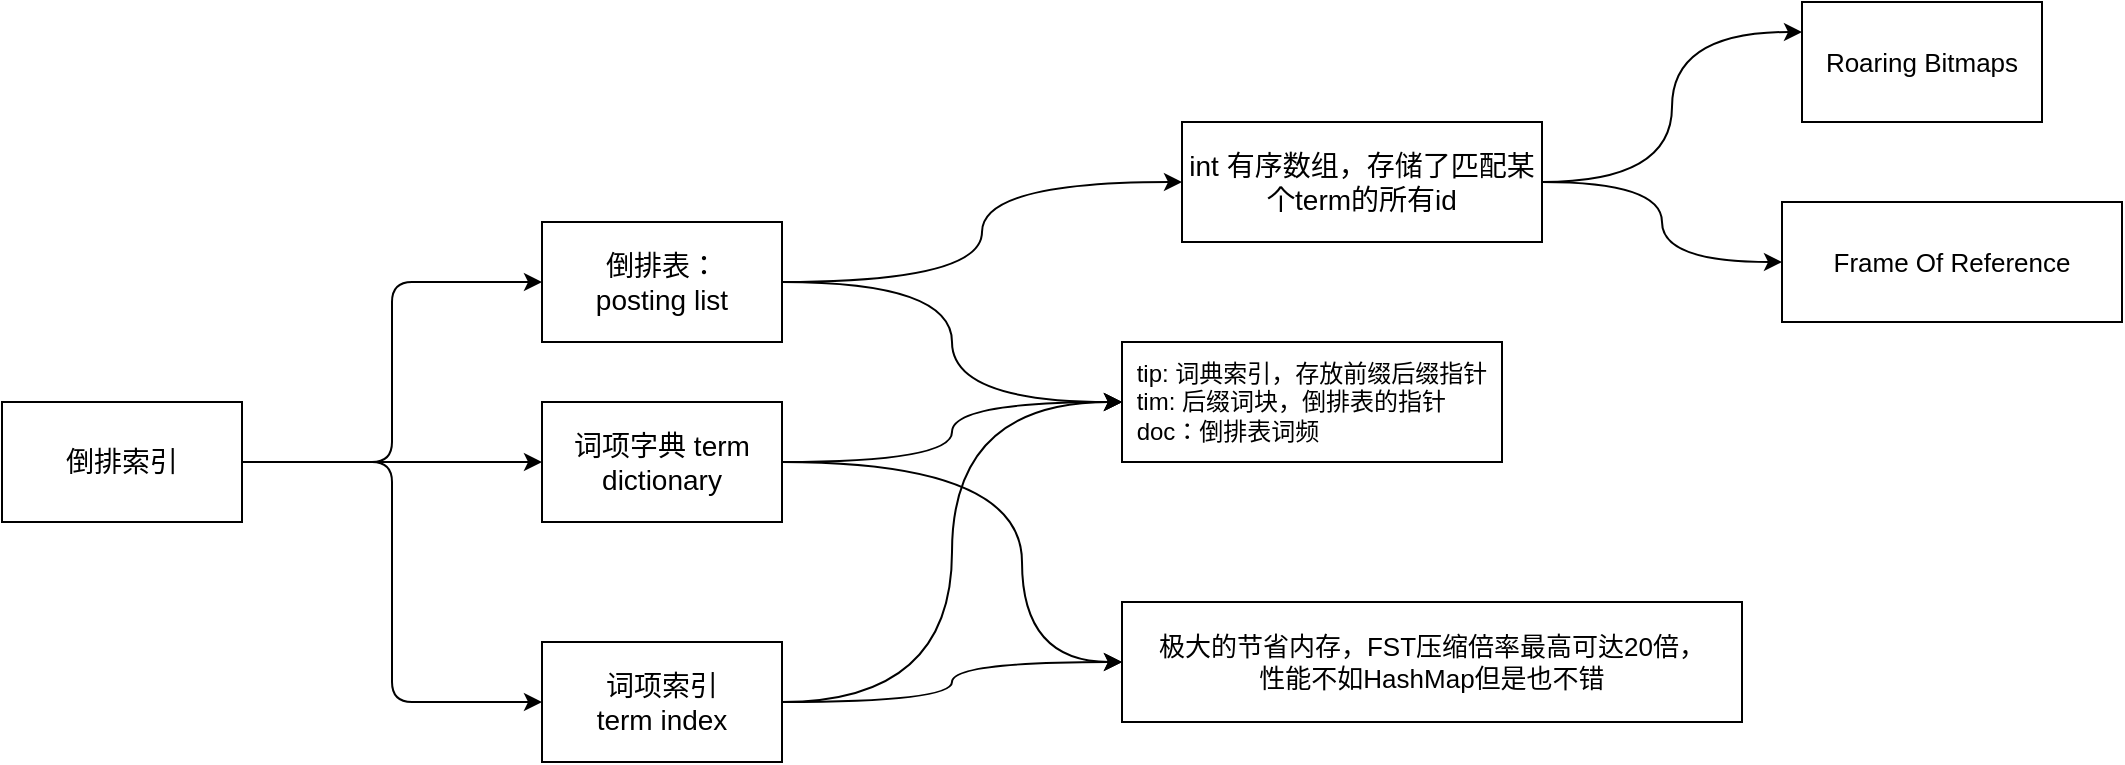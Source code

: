 <mxfile>
    <diagram id="XPbA4NGfsatSelWyZpSj" name="第 1 页">
        <mxGraphModel dx="1119" dy="899" grid="1" gridSize="10" guides="1" tooltips="1" connect="1" arrows="1" fold="1" page="1" pageScale="1" pageWidth="827" pageHeight="1169" math="0" shadow="0">
            <root>
                <mxCell id="0"/>
                <mxCell id="1" parent="0"/>
                <mxCell id="4" style="edgeStyle=elbowEdgeStyle;html=1;entryX=0;entryY=0.5;entryDx=0;entryDy=0;fontSize=14;" parent="1" source="2" target="3" edge="1">
                    <mxGeometry relative="1" as="geometry"/>
                </mxCell>
                <mxCell id="6" value="" style="edgeStyle=elbowEdgeStyle;html=1;fontSize=14;" parent="1" source="2" target="5" edge="1">
                    <mxGeometry relative="1" as="geometry"/>
                </mxCell>
                <mxCell id="8" value="" style="edgeStyle=elbowEdgeStyle;html=1;fontSize=14;" parent="1" source="2" target="7" edge="1">
                    <mxGeometry relative="1" as="geometry"/>
                </mxCell>
                <mxCell id="2" value="倒排索引" style="rounded=0;whiteSpace=wrap;html=1;fontSize=14;" parent="1" vertex="1">
                    <mxGeometry x="40" y="210" width="120" height="60" as="geometry"/>
                </mxCell>
                <mxCell id="10" value="" style="edgeStyle=orthogonalEdgeStyle;html=1;fontSize=14;curved=1;" parent="1" source="3" target="9" edge="1">
                    <mxGeometry relative="1" as="geometry"/>
                </mxCell>
                <mxCell id="15" style="edgeStyle=orthogonalEdgeStyle;html=1;fontSize=13;curved=1;" parent="1" source="3" target="11" edge="1">
                    <mxGeometry relative="1" as="geometry"/>
                </mxCell>
                <mxCell id="3" value="倒排表：&lt;br&gt;posting list" style="rounded=0;whiteSpace=wrap;html=1;fontSize=14;" parent="1" vertex="1">
                    <mxGeometry x="310" y="120" width="120" height="60" as="geometry"/>
                </mxCell>
                <mxCell id="17" style="edgeStyle=orthogonalEdgeStyle;html=1;fontSize=13;curved=1;entryX=0;entryY=0.5;entryDx=0;entryDy=0;" parent="1" source="5" target="12" edge="1">
                    <mxGeometry relative="1" as="geometry">
                        <Array as="points">
                            <mxPoint x="550" y="240"/>
                            <mxPoint x="550" y="340"/>
                        </Array>
                    </mxGeometry>
                </mxCell>
                <mxCell id="22" style="edgeStyle=orthogonalEdgeStyle;html=1;entryX=0;entryY=0.5;entryDx=0;entryDy=0;curved=1;" edge="1" parent="1" source="5" target="11">
                    <mxGeometry relative="1" as="geometry"/>
                </mxCell>
                <mxCell id="5" value="词项字典 term&lt;br&gt;dictionary" style="whiteSpace=wrap;html=1;fontSize=14;rounded=0;" parent="1" vertex="1">
                    <mxGeometry x="310" y="210" width="120" height="60" as="geometry"/>
                </mxCell>
                <mxCell id="18" style="edgeStyle=orthogonalEdgeStyle;html=1;entryX=0;entryY=0.5;entryDx=0;entryDy=0;fontSize=13;curved=1;" parent="1" source="7" target="11" edge="1">
                    <mxGeometry relative="1" as="geometry"/>
                </mxCell>
                <mxCell id="19" style="edgeStyle=orthogonalEdgeStyle;html=1;entryX=0;entryY=0.5;entryDx=0;entryDy=0;fontSize=13;curved=1;" parent="1" source="7" target="12" edge="1">
                    <mxGeometry relative="1" as="geometry"/>
                </mxCell>
                <mxCell id="7" value="词项索引&lt;br&gt;term index" style="whiteSpace=wrap;html=1;fontSize=14;rounded=0;" parent="1" vertex="1">
                    <mxGeometry x="310" y="330" width="120" height="60" as="geometry"/>
                </mxCell>
                <mxCell id="20" style="edgeStyle=orthogonalEdgeStyle;curved=1;html=1;entryX=0;entryY=0.25;entryDx=0;entryDy=0;fontSize=13;" parent="1" source="9" target="13" edge="1">
                    <mxGeometry relative="1" as="geometry"/>
                </mxCell>
                <mxCell id="21" style="edgeStyle=orthogonalEdgeStyle;curved=1;html=1;entryX=0;entryY=0.5;entryDx=0;entryDy=0;fontSize=13;" parent="1" source="9" target="14" edge="1">
                    <mxGeometry relative="1" as="geometry"/>
                </mxCell>
                <mxCell id="9" value="int 有序数组，存储了匹配某个term的所有id" style="whiteSpace=wrap;html=1;fontSize=14;rounded=0;" parent="1" vertex="1">
                    <mxGeometry x="630" y="70" width="180" height="60" as="geometry"/>
                </mxCell>
                <mxCell id="11" value="tip: 词典索引，存放前缀后缀指针&lt;br&gt;&lt;div style=&quot;text-align: left&quot;&gt;&lt;span&gt;tim: 后缀词块，倒排表的指针&lt;/span&gt;&lt;/div&gt;&lt;div style=&quot;text-align: left&quot;&gt;&lt;span&gt;doc：倒排表词频&lt;/span&gt;&lt;/div&gt;" style="rounded=0;whiteSpace=wrap;html=1;fontSize=12;" parent="1" vertex="1">
                    <mxGeometry x="600" y="180" width="190" height="60" as="geometry"/>
                </mxCell>
                <mxCell id="12" value="极大的节省内存，FST压缩倍率最高可达20倍，&lt;br&gt;性能不如HashMap但是也不错" style="rounded=0;whiteSpace=wrap;html=1;fontSize=13;" parent="1" vertex="1">
                    <mxGeometry x="600" y="310" width="310" height="60" as="geometry"/>
                </mxCell>
                <mxCell id="13" value="Roaring Bitmaps" style="rounded=0;whiteSpace=wrap;html=1;fontSize=13;" parent="1" vertex="1">
                    <mxGeometry x="940" y="10" width="120" height="60" as="geometry"/>
                </mxCell>
                <mxCell id="14" value="Frame Of Reference" style="rounded=0;whiteSpace=wrap;html=1;fontSize=13;" parent="1" vertex="1">
                    <mxGeometry x="930" y="110" width="170" height="60" as="geometry"/>
                </mxCell>
            </root>
        </mxGraphModel>
    </diagram>
</mxfile>